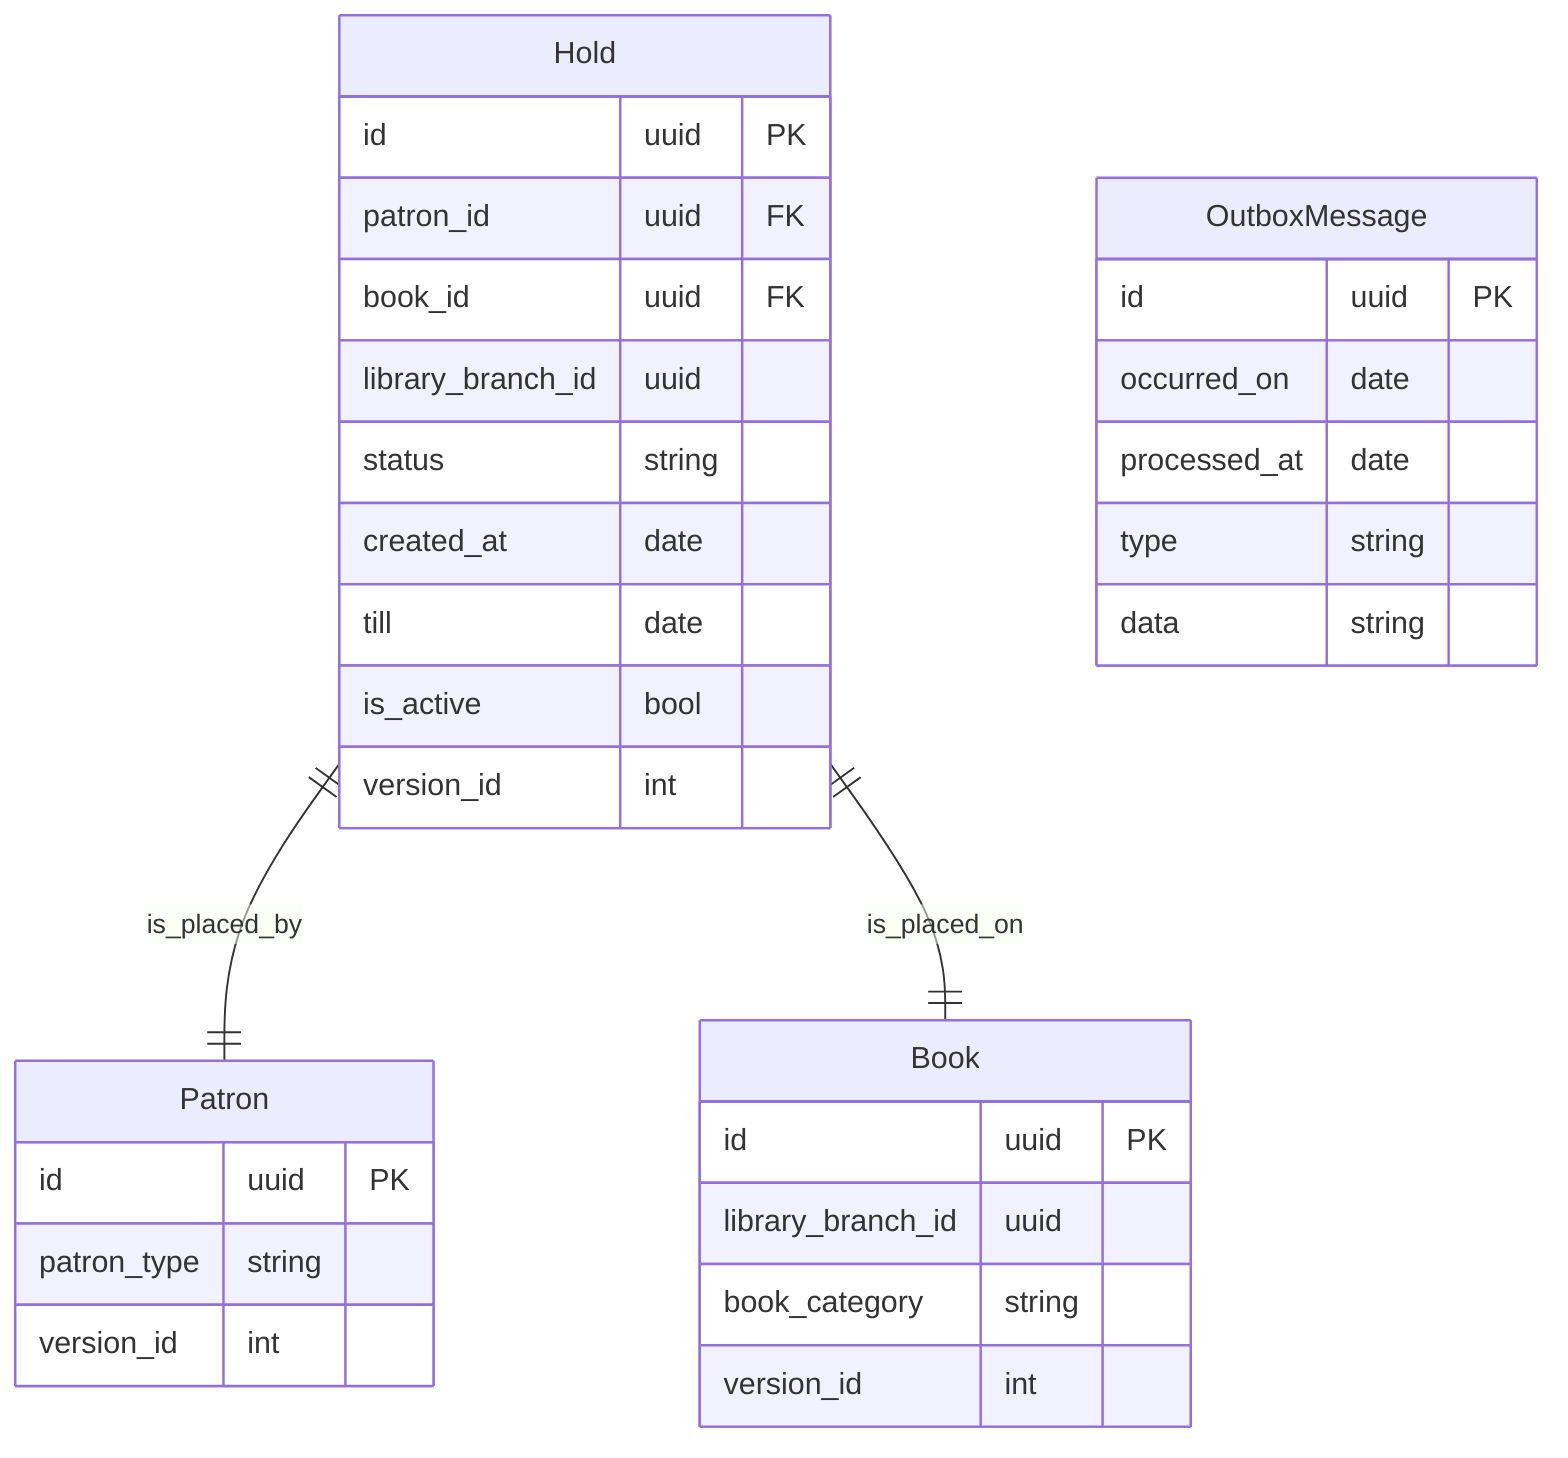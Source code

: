 ﻿erDiagram
        
    Patron {
        id uuid PK
        patron_type string
        version_id int
    }
    
    Book {
        id uuid PK
        library_branch_id uuid
        book_category string
        version_id int
    }
    
    Hold {
        id uuid PK
        patron_id uuid FK
        book_id uuid FK
        library_branch_id uuid
        status string
        created_at date
        till date
        is_active bool
        version_id int
    }
    
    OutboxMessage {
        id uuid PK
        occurred_on date
        processed_at date
        type string
        data string
    }
    
    Hold || -- || Patron: is_placed_by
    Hold || -- || Book: is_placed_on